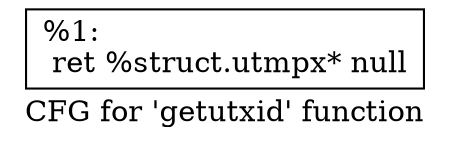 digraph "CFG for 'getutxid' function" {
	label="CFG for 'getutxid' function";

	Node0x1fedc80 [shape=record,label="{%1:\l  ret %struct.utmpx* null\l}"];
}
